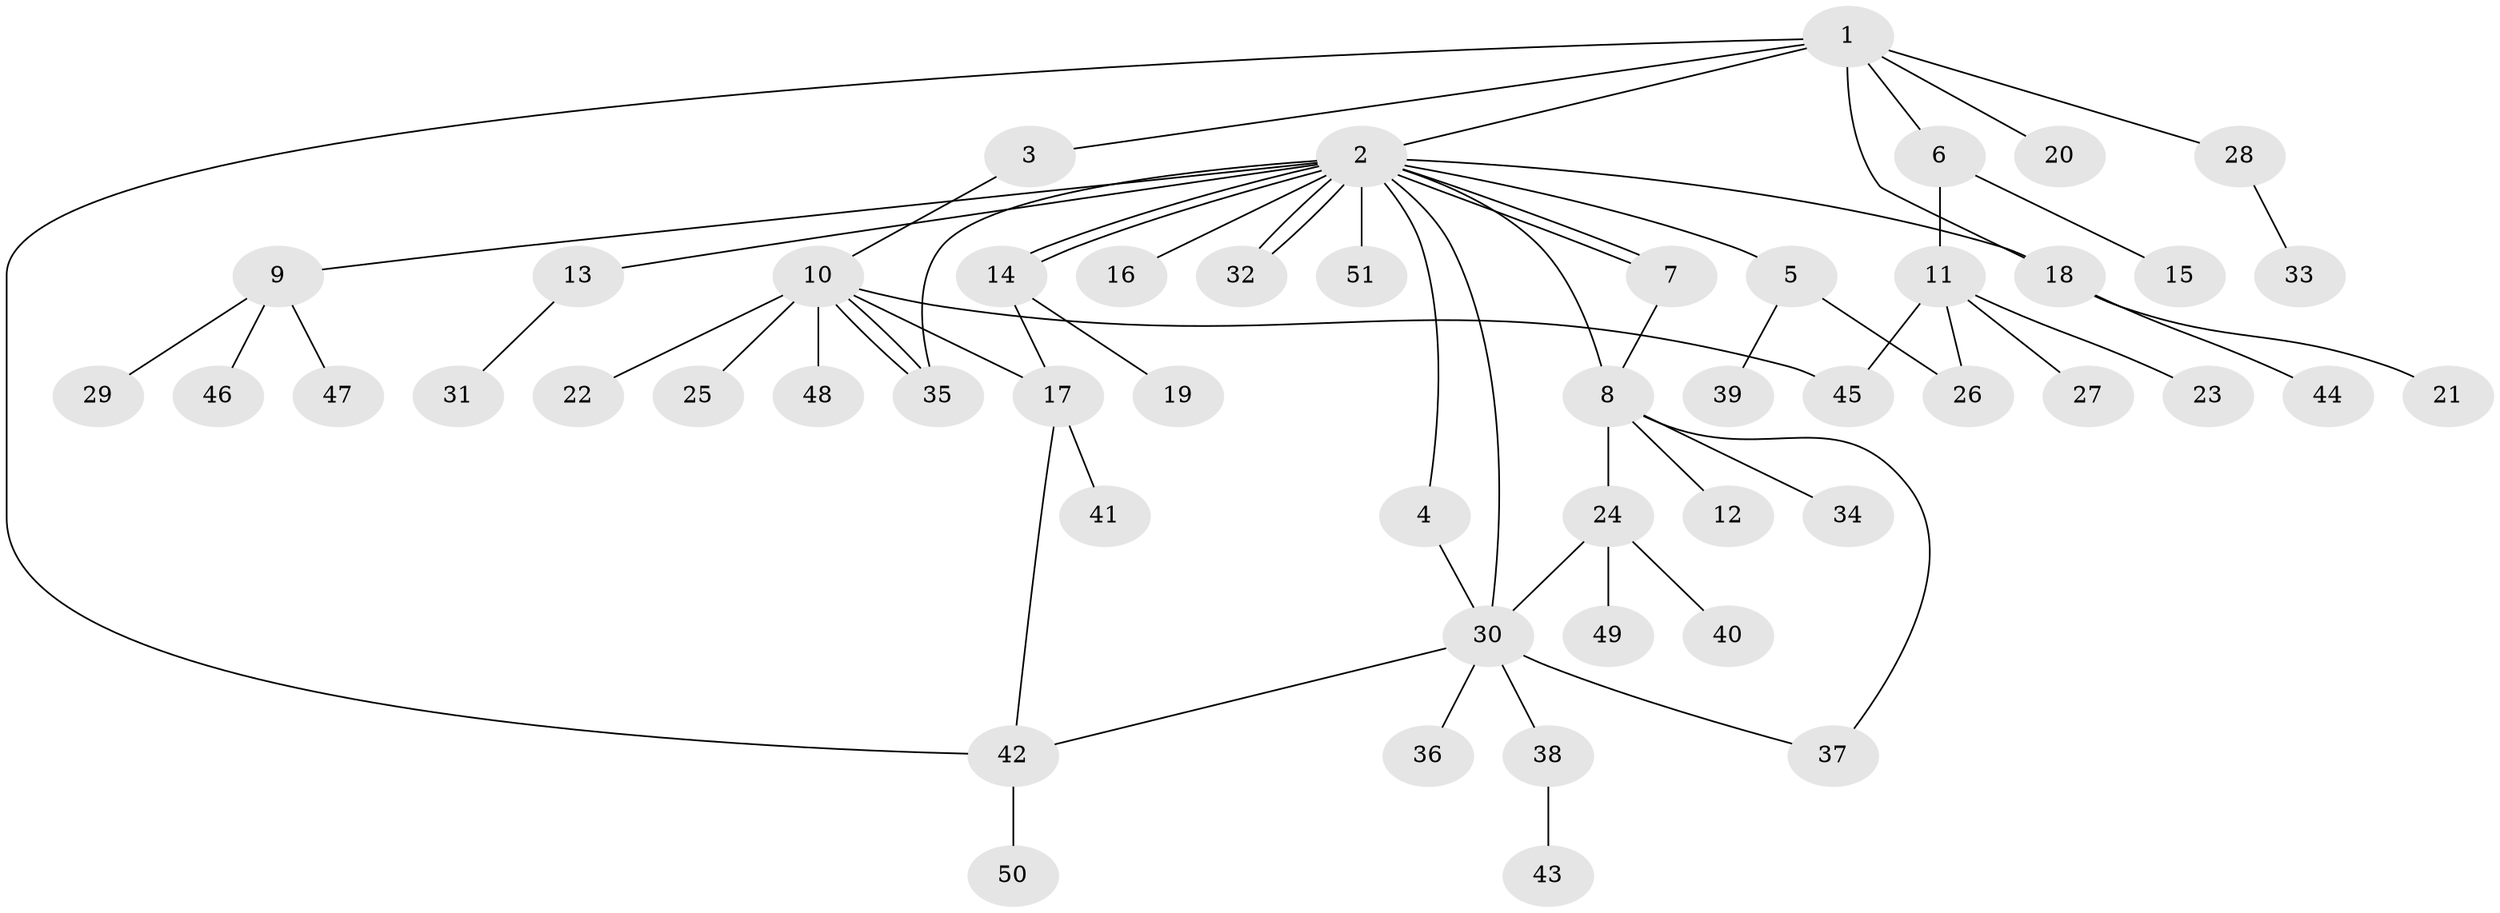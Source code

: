 // coarse degree distribution, {8: 0.05555555555555555, 15: 0.027777777777777776, 2: 0.1111111111111111, 6: 0.05555555555555555, 3: 0.1388888888888889, 5: 0.027777777777777776, 1: 0.5555555555555556, 7: 0.027777777777777776}
// Generated by graph-tools (version 1.1) at 2025/41/03/06/25 10:41:51]
// undirected, 51 vertices, 65 edges
graph export_dot {
graph [start="1"]
  node [color=gray90,style=filled];
  1;
  2;
  3;
  4;
  5;
  6;
  7;
  8;
  9;
  10;
  11;
  12;
  13;
  14;
  15;
  16;
  17;
  18;
  19;
  20;
  21;
  22;
  23;
  24;
  25;
  26;
  27;
  28;
  29;
  30;
  31;
  32;
  33;
  34;
  35;
  36;
  37;
  38;
  39;
  40;
  41;
  42;
  43;
  44;
  45;
  46;
  47;
  48;
  49;
  50;
  51;
  1 -- 2;
  1 -- 3;
  1 -- 6;
  1 -- 18;
  1 -- 20;
  1 -- 28;
  1 -- 42;
  2 -- 4;
  2 -- 5;
  2 -- 7;
  2 -- 7;
  2 -- 8;
  2 -- 9;
  2 -- 13;
  2 -- 14;
  2 -- 14;
  2 -- 16;
  2 -- 18;
  2 -- 30;
  2 -- 32;
  2 -- 32;
  2 -- 35;
  2 -- 51;
  3 -- 10;
  4 -- 30;
  5 -- 26;
  5 -- 39;
  6 -- 11;
  6 -- 15;
  7 -- 8;
  8 -- 12;
  8 -- 24;
  8 -- 34;
  8 -- 37;
  9 -- 29;
  9 -- 46;
  9 -- 47;
  10 -- 17;
  10 -- 22;
  10 -- 25;
  10 -- 35;
  10 -- 35;
  10 -- 45;
  10 -- 48;
  11 -- 23;
  11 -- 26;
  11 -- 27;
  11 -- 45;
  13 -- 31;
  14 -- 17;
  14 -- 19;
  17 -- 41;
  17 -- 42;
  18 -- 21;
  18 -- 44;
  24 -- 30;
  24 -- 40;
  24 -- 49;
  28 -- 33;
  30 -- 36;
  30 -- 37;
  30 -- 38;
  30 -- 42;
  38 -- 43;
  42 -- 50;
}
